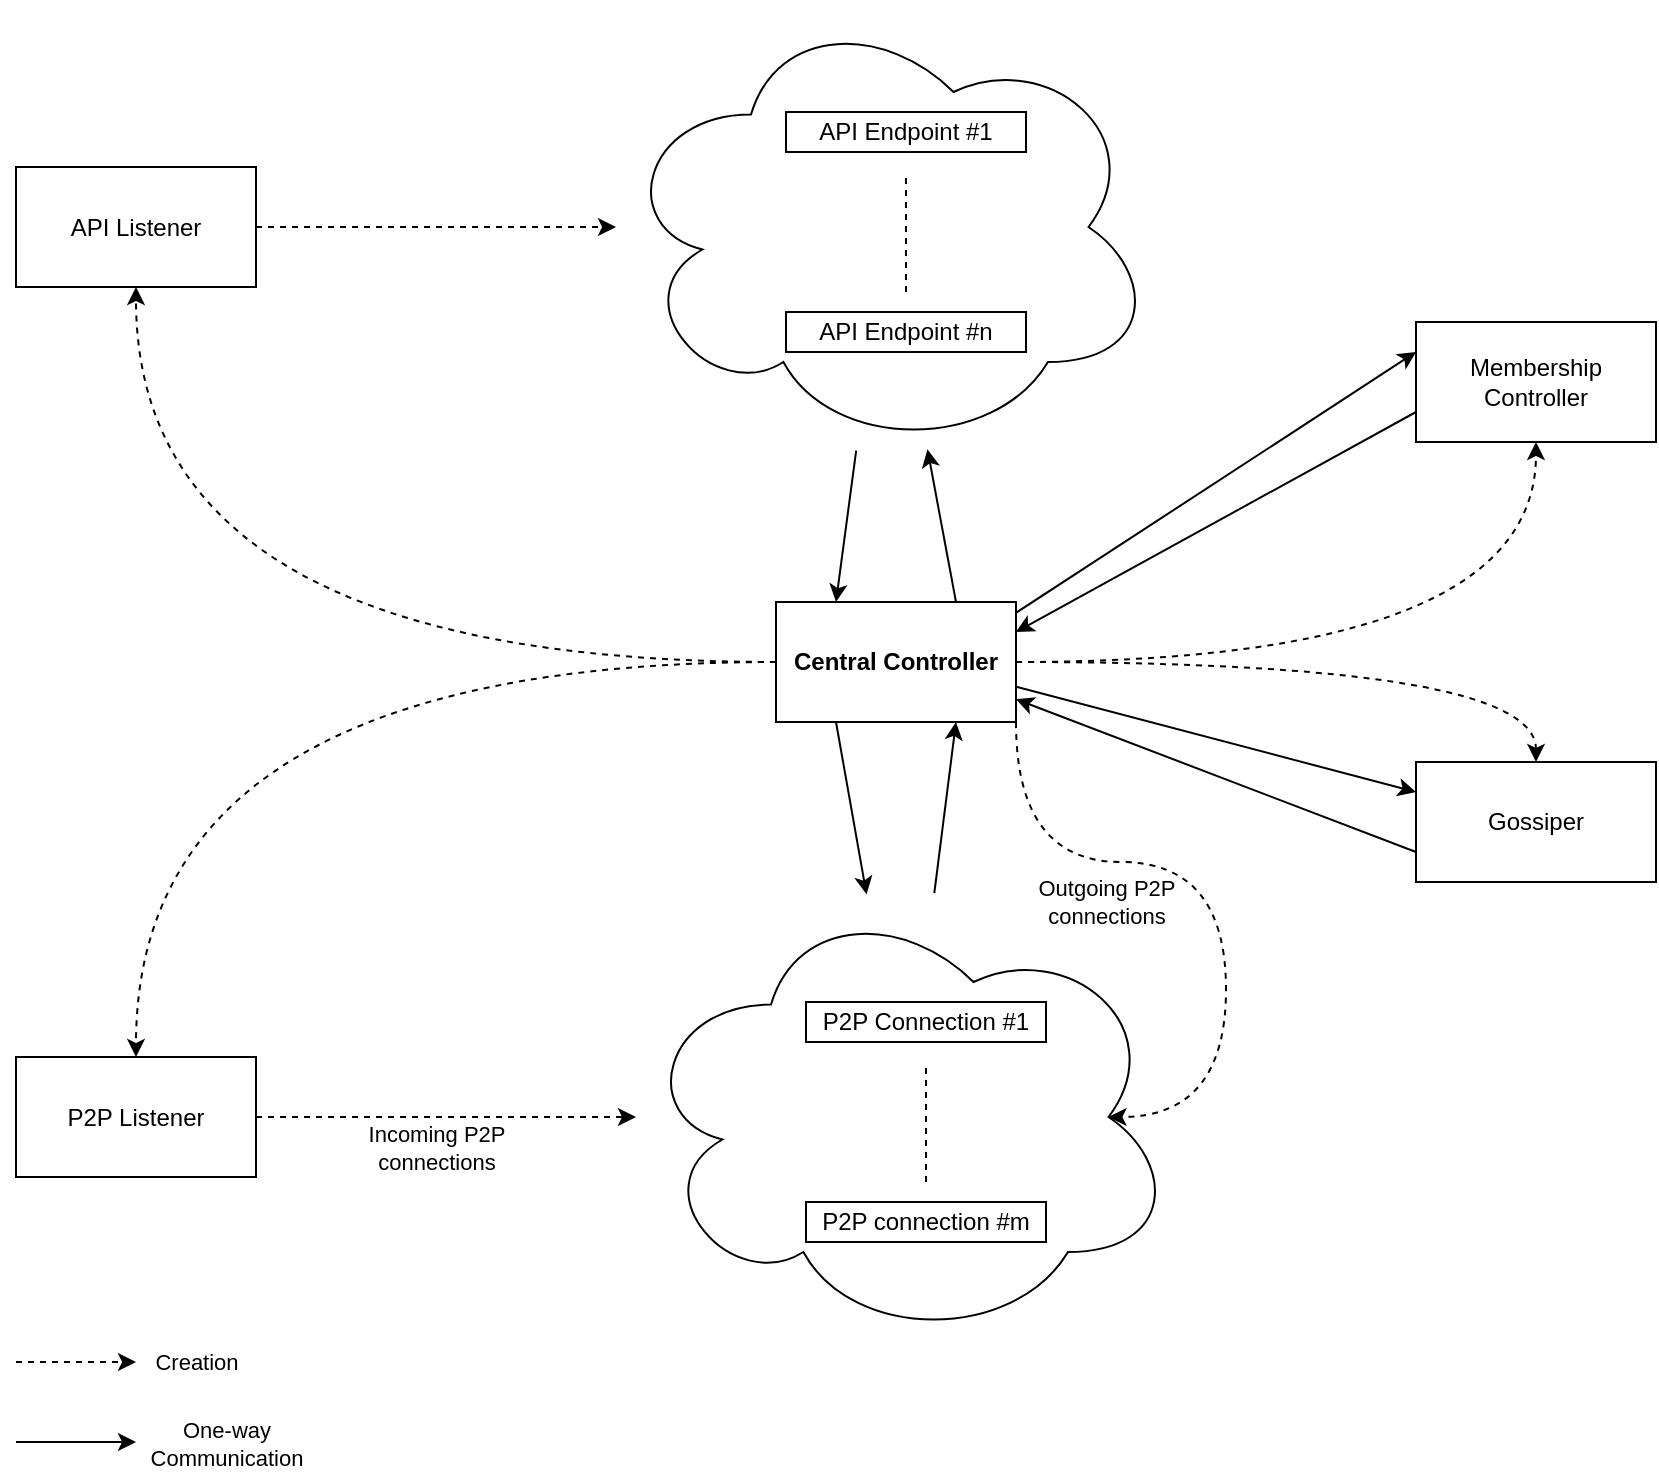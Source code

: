 <mxfile version="13.3.5" type="device"><diagram id="BlGvZulbOhn4xqSnCRC3" name="Page-1"><mxGraphModel dx="1038" dy="607" grid="1" gridSize="5" guides="1" tooltips="1" connect="1" arrows="1" fold="1" page="0" pageScale="1" pageWidth="827" pageHeight="1169" math="0" shadow="0"><root><mxCell id="0"/><mxCell id="1" parent="0"/><mxCell id="rvuUPtU6WPrARu2vDEfK-1" value="&lt;b&gt;Central Controller&lt;/b&gt;" style="rounded=0;whiteSpace=wrap;html=1;fillColor=none;" parent="1" vertex="1"><mxGeometry x="460" y="340" width="120" height="60" as="geometry"/></mxCell><mxCell id="rvuUPtU6WPrARu2vDEfK-2" value="API Listener" style="rounded=0;whiteSpace=wrap;html=1;fillColor=none;" parent="1" vertex="1"><mxGeometry x="80" y="122.5" width="120" height="60" as="geometry"/></mxCell><mxCell id="rvuUPtU6WPrARu2vDEfK-3" value="" style="endArrow=classic;dashed=1;html=1;exitX=1;exitY=0.5;exitDx=0;exitDy=0;endFill=1;" parent="1" source="rvuUPtU6WPrARu2vDEfK-2" target="rvuUPtU6WPrARu2vDEfK-4" edge="1"><mxGeometry width="50" height="50" relative="1" as="geometry"><mxPoint x="325" y="252.5" as="sourcePoint"/><mxPoint x="380" y="152.5" as="targetPoint"/></mxGeometry></mxCell><mxCell id="rvuUPtU6WPrARu2vDEfK-15" value="" style="group" parent="1" vertex="1" connectable="0"><mxGeometry x="380" y="40" width="270" height="225" as="geometry"/></mxCell><mxCell id="rvuUPtU6WPrARu2vDEfK-4" value="" style="ellipse;shape=cloud;whiteSpace=wrap;html=1;fillColor=none;" parent="rvuUPtU6WPrARu2vDEfK-15" vertex="1"><mxGeometry width="270" height="225" as="geometry"/></mxCell><mxCell id="rvuUPtU6WPrARu2vDEfK-6" value="API Endpoint #1" style="rounded=0;whiteSpace=wrap;html=1;fillColor=none;" parent="rvuUPtU6WPrARu2vDEfK-15" vertex="1"><mxGeometry x="85" y="55" width="120" height="20" as="geometry"/></mxCell><mxCell id="rvuUPtU6WPrARu2vDEfK-10" value="" style="endArrow=none;dashed=1;html=1;" parent="rvuUPtU6WPrARu2vDEfK-15" edge="1"><mxGeometry width="50" height="50" relative="1" as="geometry"><mxPoint x="145" y="145" as="sourcePoint"/><mxPoint x="145" y="85" as="targetPoint"/></mxGeometry></mxCell><mxCell id="rvuUPtU6WPrARu2vDEfK-13" value="API Endpoint #n" style="rounded=0;whiteSpace=wrap;html=1;fillColor=none;" parent="rvuUPtU6WPrARu2vDEfK-15" vertex="1"><mxGeometry x="85" y="155" width="120" height="20" as="geometry"/></mxCell><mxCell id="rvuUPtU6WPrARu2vDEfK-16" value="" style="endArrow=classic;dashed=1;html=1;endFill=1;" parent="1" edge="1"><mxGeometry width="50" height="50" relative="1" as="geometry"><mxPoint x="80" y="720" as="sourcePoint"/><mxPoint x="140" y="720" as="targetPoint"/></mxGeometry></mxCell><mxCell id="rvuUPtU6WPrARu2vDEfK-17" value="Creation" style="edgeLabel;html=1;align=center;verticalAlign=middle;resizable=0;points=[];" parent="rvuUPtU6WPrARu2vDEfK-16" vertex="1" connectable="0"><mxGeometry x="0.52" y="-3" relative="1" as="geometry"><mxPoint x="44" y="-3" as="offset"/></mxGeometry></mxCell><mxCell id="rvuUPtU6WPrARu2vDEfK-18" value="" style="endArrow=classic;html=1;" parent="1" edge="1"><mxGeometry width="50" height="50" relative="1" as="geometry"><mxPoint x="80" y="760" as="sourcePoint"/><mxPoint x="140" y="760" as="targetPoint"/></mxGeometry></mxCell><mxCell id="rvuUPtU6WPrARu2vDEfK-19" value="One-way&lt;br&gt;Communication" style="edgeLabel;html=1;align=center;verticalAlign=middle;resizable=0;points=[];" parent="rvuUPtU6WPrARu2vDEfK-18" vertex="1" connectable="0"><mxGeometry x="0.353" y="-1" relative="1" as="geometry"><mxPoint x="64" as="offset"/></mxGeometry></mxCell><mxCell id="rvuUPtU6WPrARu2vDEfK-26" value="" style="endArrow=classic;html=1;exitX=0.75;exitY=0;exitDx=0;exitDy=0;" parent="1" source="rvuUPtU6WPrARu2vDEfK-1" target="rvuUPtU6WPrARu2vDEfK-4" edge="1"><mxGeometry width="50" height="50" relative="1" as="geometry"><mxPoint x="530" y="325" as="sourcePoint"/><mxPoint x="580" y="275" as="targetPoint"/></mxGeometry></mxCell><mxCell id="rvuUPtU6WPrARu2vDEfK-27" value="" style="endArrow=classic;html=1;entryX=0.25;entryY=0;entryDx=0;entryDy=0;" parent="1" source="rvuUPtU6WPrARu2vDEfK-4" target="rvuUPtU6WPrARu2vDEfK-1" edge="1"><mxGeometry width="50" height="50" relative="1" as="geometry"><mxPoint x="325" y="330" as="sourcePoint"/><mxPoint x="375" y="280" as="targetPoint"/></mxGeometry></mxCell><mxCell id="rvuUPtU6WPrARu2vDEfK-28" value="" style="endArrow=classic;dashed=1;html=1;exitX=0;exitY=0.5;exitDx=0;exitDy=0;endFill=1;entryX=0.5;entryY=1;entryDx=0;entryDy=0;edgeStyle=orthogonalEdgeStyle;curved=1;" parent="1" source="rvuUPtU6WPrARu2vDEfK-1" target="rvuUPtU6WPrARu2vDEfK-2" edge="1"><mxGeometry width="50" height="50" relative="1" as="geometry"><mxPoint x="280" y="315" as="sourcePoint"/><mxPoint x="400" y="315" as="targetPoint"/></mxGeometry></mxCell><mxCell id="rvuUPtU6WPrARu2vDEfK-29" value="P2P Listener" style="rounded=0;whiteSpace=wrap;html=1;fillColor=none;" parent="1" vertex="1"><mxGeometry x="80" y="567.5" width="120" height="60" as="geometry"/></mxCell><mxCell id="rvuUPtU6WPrARu2vDEfK-30" value="" style="endArrow=classic;dashed=1;html=1;endFill=1;entryX=0.5;entryY=0;entryDx=0;entryDy=0;exitX=0;exitY=0.5;exitDx=0;exitDy=0;edgeStyle=orthogonalEdgeStyle;curved=1;" parent="1" source="rvuUPtU6WPrARu2vDEfK-1" target="rvuUPtU6WPrARu2vDEfK-29" edge="1"><mxGeometry width="50" height="50" relative="1" as="geometry"><mxPoint x="200" y="440" as="sourcePoint"/><mxPoint x="195" y="430" as="targetPoint"/></mxGeometry></mxCell><mxCell id="rvuUPtU6WPrARu2vDEfK-31" value="" style="group" parent="1" vertex="1" connectable="0"><mxGeometry x="390" y="485" width="270" height="225" as="geometry"/></mxCell><mxCell id="rvuUPtU6WPrARu2vDEfK-32" value="" style="ellipse;shape=cloud;whiteSpace=wrap;html=1;fillColor=none;" parent="rvuUPtU6WPrARu2vDEfK-31" vertex="1"><mxGeometry width="270" height="225" as="geometry"/></mxCell><mxCell id="rvuUPtU6WPrARu2vDEfK-33" value="P2P Connection #1" style="rounded=0;whiteSpace=wrap;html=1;fillColor=none;" parent="rvuUPtU6WPrARu2vDEfK-31" vertex="1"><mxGeometry x="85" y="55" width="120" height="20" as="geometry"/></mxCell><mxCell id="rvuUPtU6WPrARu2vDEfK-34" value="" style="endArrow=none;dashed=1;html=1;" parent="rvuUPtU6WPrARu2vDEfK-31" edge="1"><mxGeometry width="50" height="50" relative="1" as="geometry"><mxPoint x="145" y="145" as="sourcePoint"/><mxPoint x="145" y="85" as="targetPoint"/></mxGeometry></mxCell><mxCell id="rvuUPtU6WPrARu2vDEfK-35" value="P2P connection #m" style="rounded=0;whiteSpace=wrap;html=1;fillColor=none;" parent="rvuUPtU6WPrARu2vDEfK-31" vertex="1"><mxGeometry x="85" y="155" width="120" height="20" as="geometry"/></mxCell><mxCell id="rvuUPtU6WPrARu2vDEfK-36" value="" style="endArrow=classic;dashed=1;html=1;exitX=1;exitY=0.5;exitDx=0;exitDy=0;endFill=1;" parent="1" source="rvuUPtU6WPrARu2vDEfK-29" target="rvuUPtU6WPrARu2vDEfK-32" edge="1"><mxGeometry width="50" height="50" relative="1" as="geometry"><mxPoint x="260" y="677.5" as="sourcePoint"/><mxPoint x="380" y="677.5" as="targetPoint"/></mxGeometry></mxCell><mxCell id="rvuUPtU6WPrARu2vDEfK-37" value="Incoming P2P&lt;br&gt;connections" style="edgeLabel;html=1;align=center;verticalAlign=middle;resizable=0;points=[];" parent="rvuUPtU6WPrARu2vDEfK-36" vertex="1" connectable="0"><mxGeometry x="-0.157" y="-2" relative="1" as="geometry"><mxPoint x="10" y="13" as="offset"/></mxGeometry></mxCell><mxCell id="rvuUPtU6WPrARu2vDEfK-38" value="" style="endArrow=classic;html=1;entryX=0.75;entryY=1;entryDx=0;entryDy=0;" parent="1" source="rvuUPtU6WPrARu2vDEfK-32" target="rvuUPtU6WPrARu2vDEfK-1" edge="1"><mxGeometry width="50" height="50" relative="1" as="geometry"><mxPoint x="634.2" y="446.34" as="sourcePoint"/><mxPoint x="620.005" y="369.996" as="targetPoint"/></mxGeometry></mxCell><mxCell id="rvuUPtU6WPrARu2vDEfK-39" value="" style="endArrow=classic;html=1;exitX=0.25;exitY=1;exitDx=0;exitDy=0;" parent="1" source="rvuUPtU6WPrARu2vDEfK-1" target="rvuUPtU6WPrARu2vDEfK-32" edge="1"><mxGeometry width="50" height="50" relative="1" as="geometry"><mxPoint x="405.052" y="434.998" as="sourcePoint"/><mxPoint x="395" y="510.69" as="targetPoint"/></mxGeometry></mxCell><mxCell id="rvuUPtU6WPrARu2vDEfK-40" value="" style="endArrow=classic;dashed=1;html=1;endFill=1;edgeStyle=orthogonalEdgeStyle;curved=1;exitX=1;exitY=1;exitDx=0;exitDy=0;entryX=0.875;entryY=0.5;entryDx=0;entryDy=0;entryPerimeter=0;" parent="1" source="rvuUPtU6WPrARu2vDEfK-1" target="rvuUPtU6WPrARu2vDEfK-32" edge="1"><mxGeometry width="50" height="50" relative="1" as="geometry"><mxPoint x="630" y="370" as="sourcePoint"/><mxPoint x="810" y="375" as="targetPoint"/><Array as="points"><mxPoint x="580" y="470"/><mxPoint x="685" y="470"/><mxPoint x="685" y="597"/></Array></mxGeometry></mxCell><mxCell id="nvUZirWN8wFOk9HAvliu-1" value="Outgoing P2P&lt;br&gt;connections" style="edgeLabel;html=1;align=center;verticalAlign=middle;resizable=0;points=[];" parent="rvuUPtU6WPrARu2vDEfK-40" vertex="1" connectable="0"><mxGeometry x="-0.418" y="-45" relative="1" as="geometry"><mxPoint x="10.21" y="-25" as="offset"/></mxGeometry></mxCell><mxCell id="-o1dOj5L6ei4nOmVjd2e-1" value="Membership Controller" style="rounded=0;whiteSpace=wrap;html=1;fillColor=none;" vertex="1" parent="1"><mxGeometry x="780" y="200" width="120" height="60" as="geometry"/></mxCell><mxCell id="-o1dOj5L6ei4nOmVjd2e-2" value="Gossiper" style="rounded=0;whiteSpace=wrap;html=1;fillColor=none;" vertex="1" parent="1"><mxGeometry x="780" y="420" width="120" height="60" as="geometry"/></mxCell><mxCell id="-o1dOj5L6ei4nOmVjd2e-3" value="" style="endArrow=classic;html=1;exitX=1;exitY=0.09;exitDx=0;exitDy=0;entryX=0;entryY=0.25;entryDx=0;entryDy=0;exitPerimeter=0;" edge="1" parent="1" source="rvuUPtU6WPrARu2vDEfK-1" target="-o1dOj5L6ei4nOmVjd2e-1"><mxGeometry width="50" height="50" relative="1" as="geometry"><mxPoint x="660" y="340" as="sourcePoint"/><mxPoint x="645.612" y="263.681" as="targetPoint"/></mxGeometry></mxCell><mxCell id="-o1dOj5L6ei4nOmVjd2e-4" value="" style="endArrow=classic;html=1;exitX=1.001;exitY=0.706;exitDx=0;exitDy=0;entryX=0;entryY=0.25;entryDx=0;entryDy=0;exitPerimeter=0;" edge="1" parent="1" source="rvuUPtU6WPrARu2vDEfK-1" target="-o1dOj5L6ei4nOmVjd2e-2"><mxGeometry width="50" height="50" relative="1" as="geometry"><mxPoint x="595" y="375" as="sourcePoint"/><mxPoint x="795" y="235" as="targetPoint"/></mxGeometry></mxCell><mxCell id="-o1dOj5L6ei4nOmVjd2e-5" value="" style="endArrow=classic;html=1;entryX=1;entryY=0.25;entryDx=0;entryDy=0;exitX=0;exitY=0.75;exitDx=0;exitDy=0;" edge="1" parent="1" source="-o1dOj5L6ei4nOmVjd2e-1" target="rvuUPtU6WPrARu2vDEfK-1"><mxGeometry width="50" height="50" relative="1" as="geometry"><mxPoint x="755.149" y="274.997" as="sourcePoint"/><mxPoint x="745" y="350.68" as="targetPoint"/></mxGeometry></mxCell><mxCell id="-o1dOj5L6ei4nOmVjd2e-6" value="" style="endArrow=classic;html=1;entryX=1;entryY=0.81;entryDx=0;entryDy=0;exitX=0;exitY=0.75;exitDx=0;exitDy=0;entryPerimeter=0;" edge="1" parent="1" source="-o1dOj5L6ei4nOmVjd2e-2" target="rvuUPtU6WPrARu2vDEfK-1"><mxGeometry width="50" height="50" relative="1" as="geometry"><mxPoint x="785" y="250" as="sourcePoint"/><mxPoint x="585" y="360" as="targetPoint"/></mxGeometry></mxCell><mxCell id="-o1dOj5L6ei4nOmVjd2e-9" value="" style="endArrow=classic;dashed=1;html=1;exitX=1;exitY=0.5;exitDx=0;exitDy=0;endFill=1;entryX=0.5;entryY=1;entryDx=0;entryDy=0;edgeStyle=orthogonalEdgeStyle;curved=1;" edge="1" parent="1" source="rvuUPtU6WPrARu2vDEfK-1" target="-o1dOj5L6ei4nOmVjd2e-1"><mxGeometry width="50" height="50" relative="1" as="geometry"><mxPoint x="955" y="447.5" as="sourcePoint"/><mxPoint x="635" y="260" as="targetPoint"/></mxGeometry></mxCell><mxCell id="-o1dOj5L6ei4nOmVjd2e-10" value="" style="endArrow=classic;dashed=1;html=1;exitX=1;exitY=0.5;exitDx=0;exitDy=0;endFill=1;entryX=0.5;entryY=0;entryDx=0;entryDy=0;edgeStyle=orthogonalEdgeStyle;curved=1;" edge="1" parent="1" source="rvuUPtU6WPrARu2vDEfK-1" target="-o1dOj5L6ei4nOmVjd2e-2"><mxGeometry width="50" height="50" relative="1" as="geometry"><mxPoint x="585" y="360" as="sourcePoint"/><mxPoint x="845" y="265" as="targetPoint"/><Array as="points"><mxPoint x="840" y="370"/></Array></mxGeometry></mxCell></root></mxGraphModel></diagram></mxfile>